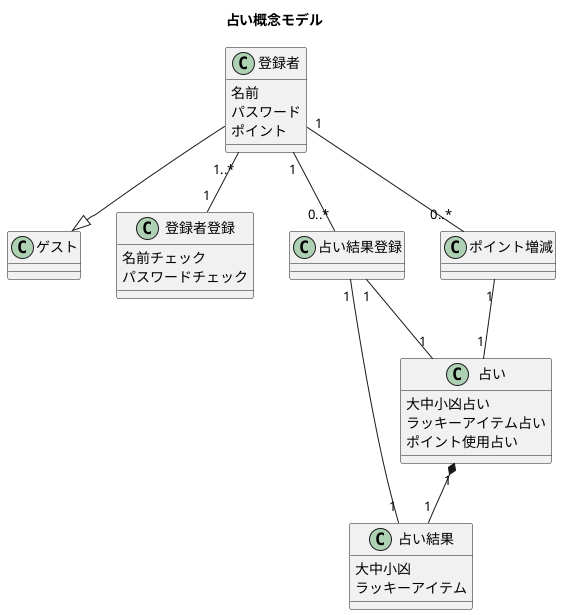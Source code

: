@startuml
title 占い概念モデル

class ゲスト

class 登録者
{
    名前
    パスワード
    ポイント
}

class 登録者登録
{
    名前チェック
    パスワードチェック
}

class 占い結果登録
{
    
}

class 占い結果
{
    大中小凶
    ラッキーアイテム
}

class 占い
{
    大中小凶占い
    ラッキーアイテム占い
    ポイント使用占い
}

class ポイント増減
{

}

ポイント増減 "1" -- "1" 占い
登録者 "1" -- "0..*" ポイント増減 
登録者 "1" -- "0..*" 占い結果登録
占い結果登録 "1" -- "1" 占い結果
占い結果登録 "1" -- "1" 占い
登録者 "1..*" -- "1" 登録者登録
占い "1" *-- "1" 占い結果
登録者 --|> ゲスト

@enduml